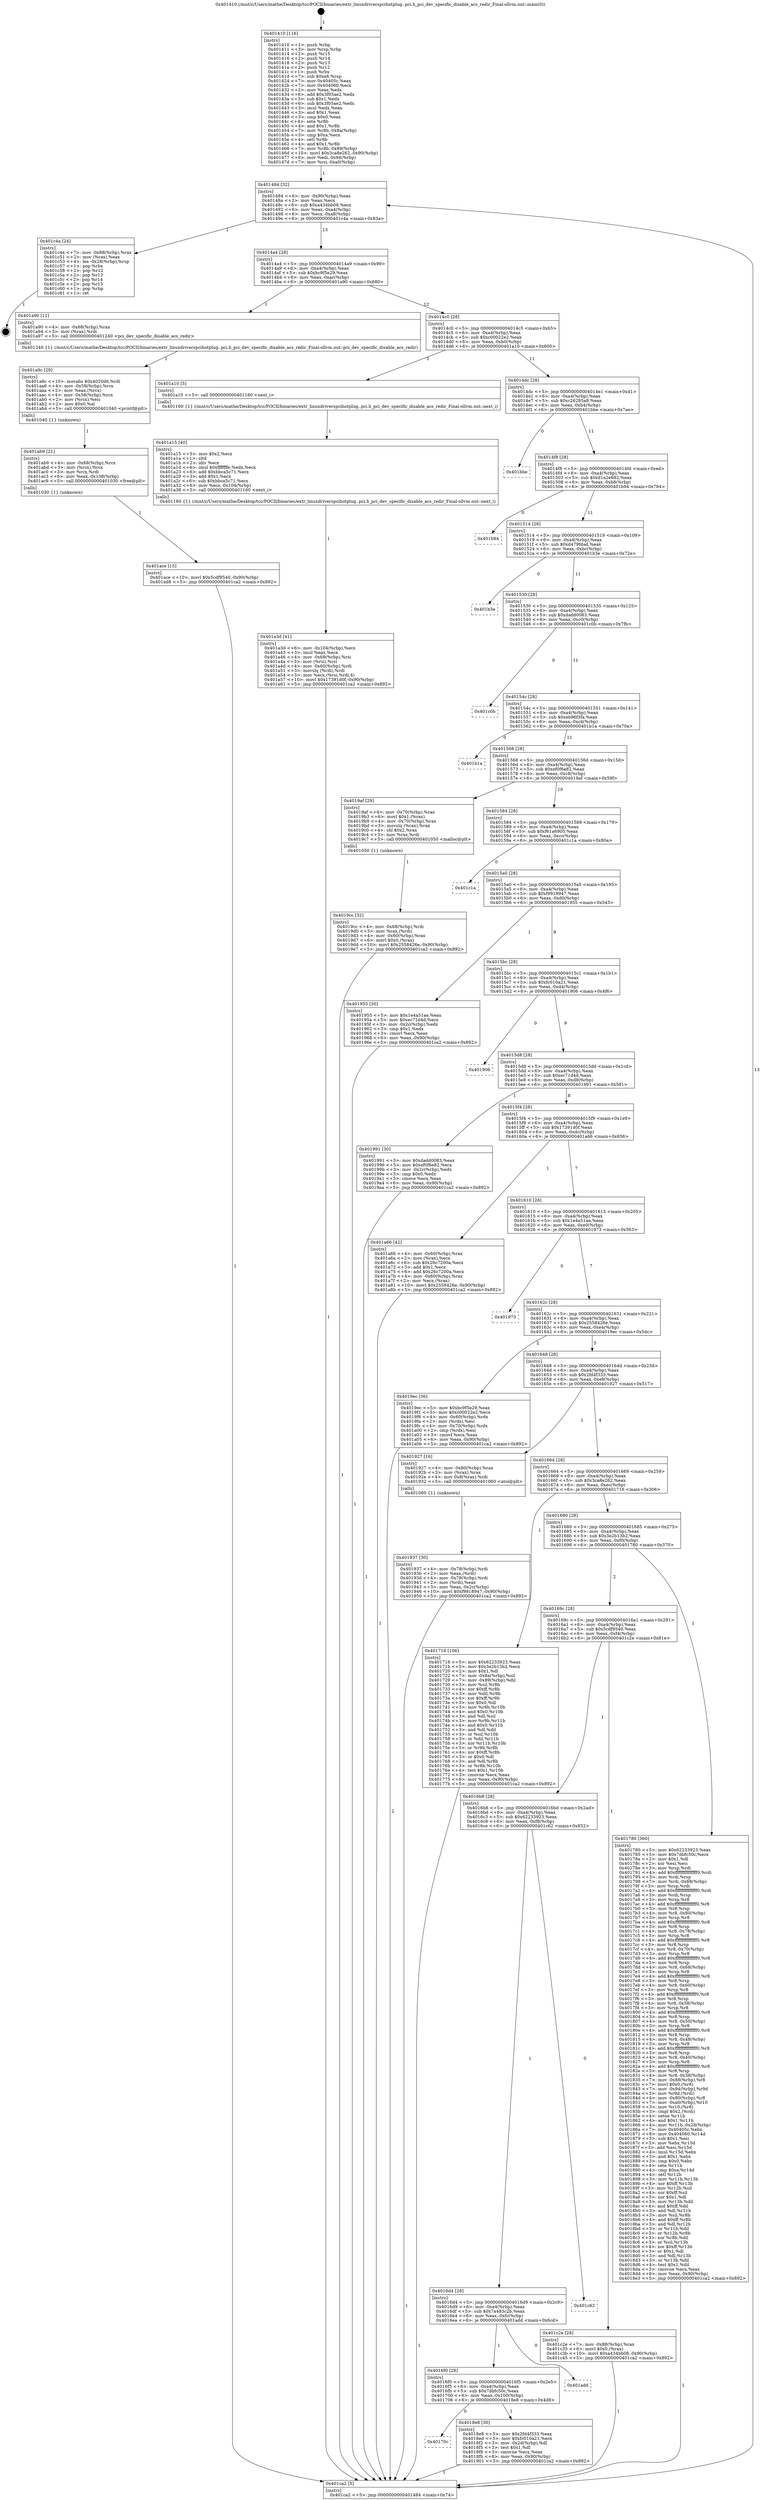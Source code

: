 digraph "0x401410" {
  label = "0x401410 (/mnt/c/Users/mathe/Desktop/tcc/POCII/binaries/extr_linuxdriverspcihotplug..pci.h_pci_dev_specific_disable_acs_redir_Final-ollvm.out::main(0))"
  labelloc = "t"
  node[shape=record]

  Entry [label="",width=0.3,height=0.3,shape=circle,fillcolor=black,style=filled]
  "0x401484" [label="{
     0x401484 [32]\l
     | [instrs]\l
     &nbsp;&nbsp;0x401484 \<+6\>: mov -0x90(%rbp),%eax\l
     &nbsp;&nbsp;0x40148a \<+2\>: mov %eax,%ecx\l
     &nbsp;&nbsp;0x40148c \<+6\>: sub $0xa434bb08,%ecx\l
     &nbsp;&nbsp;0x401492 \<+6\>: mov %eax,-0xa4(%rbp)\l
     &nbsp;&nbsp;0x401498 \<+6\>: mov %ecx,-0xa8(%rbp)\l
     &nbsp;&nbsp;0x40149e \<+6\>: je 0000000000401c4a \<main+0x83a\>\l
  }"]
  "0x401c4a" [label="{
     0x401c4a [24]\l
     | [instrs]\l
     &nbsp;&nbsp;0x401c4a \<+7\>: mov -0x88(%rbp),%rax\l
     &nbsp;&nbsp;0x401c51 \<+2\>: mov (%rax),%eax\l
     &nbsp;&nbsp;0x401c53 \<+4\>: lea -0x28(%rbp),%rsp\l
     &nbsp;&nbsp;0x401c57 \<+1\>: pop %rbx\l
     &nbsp;&nbsp;0x401c58 \<+2\>: pop %r12\l
     &nbsp;&nbsp;0x401c5a \<+2\>: pop %r13\l
     &nbsp;&nbsp;0x401c5c \<+2\>: pop %r14\l
     &nbsp;&nbsp;0x401c5e \<+2\>: pop %r15\l
     &nbsp;&nbsp;0x401c60 \<+1\>: pop %rbp\l
     &nbsp;&nbsp;0x401c61 \<+1\>: ret\l
  }"]
  "0x4014a4" [label="{
     0x4014a4 [28]\l
     | [instrs]\l
     &nbsp;&nbsp;0x4014a4 \<+5\>: jmp 00000000004014a9 \<main+0x99\>\l
     &nbsp;&nbsp;0x4014a9 \<+6\>: mov -0xa4(%rbp),%eax\l
     &nbsp;&nbsp;0x4014af \<+5\>: sub $0xbc9f5e29,%eax\l
     &nbsp;&nbsp;0x4014b4 \<+6\>: mov %eax,-0xac(%rbp)\l
     &nbsp;&nbsp;0x4014ba \<+6\>: je 0000000000401a90 \<main+0x680\>\l
  }"]
  Exit [label="",width=0.3,height=0.3,shape=circle,fillcolor=black,style=filled,peripheries=2]
  "0x401a90" [label="{
     0x401a90 [12]\l
     | [instrs]\l
     &nbsp;&nbsp;0x401a90 \<+4\>: mov -0x68(%rbp),%rax\l
     &nbsp;&nbsp;0x401a94 \<+3\>: mov (%rax),%rdi\l
     &nbsp;&nbsp;0x401a97 \<+5\>: call 0000000000401240 \<pci_dev_specific_disable_acs_redir\>\l
     | [calls]\l
     &nbsp;&nbsp;0x401240 \{1\} (/mnt/c/Users/mathe/Desktop/tcc/POCII/binaries/extr_linuxdriverspcihotplug..pci.h_pci_dev_specific_disable_acs_redir_Final-ollvm.out::pci_dev_specific_disable_acs_redir)\l
  }"]
  "0x4014c0" [label="{
     0x4014c0 [28]\l
     | [instrs]\l
     &nbsp;&nbsp;0x4014c0 \<+5\>: jmp 00000000004014c5 \<main+0xb5\>\l
     &nbsp;&nbsp;0x4014c5 \<+6\>: mov -0xa4(%rbp),%eax\l
     &nbsp;&nbsp;0x4014cb \<+5\>: sub $0xc00022e2,%eax\l
     &nbsp;&nbsp;0x4014d0 \<+6\>: mov %eax,-0xb0(%rbp)\l
     &nbsp;&nbsp;0x4014d6 \<+6\>: je 0000000000401a10 \<main+0x600\>\l
  }"]
  "0x401ace" [label="{
     0x401ace [15]\l
     | [instrs]\l
     &nbsp;&nbsp;0x401ace \<+10\>: movl $0x5cdf9540,-0x90(%rbp)\l
     &nbsp;&nbsp;0x401ad8 \<+5\>: jmp 0000000000401ca2 \<main+0x892\>\l
  }"]
  "0x401a10" [label="{
     0x401a10 [5]\l
     | [instrs]\l
     &nbsp;&nbsp;0x401a10 \<+5\>: call 0000000000401160 \<next_i\>\l
     | [calls]\l
     &nbsp;&nbsp;0x401160 \{1\} (/mnt/c/Users/mathe/Desktop/tcc/POCII/binaries/extr_linuxdriverspcihotplug..pci.h_pci_dev_specific_disable_acs_redir_Final-ollvm.out::next_i)\l
  }"]
  "0x4014dc" [label="{
     0x4014dc [28]\l
     | [instrs]\l
     &nbsp;&nbsp;0x4014dc \<+5\>: jmp 00000000004014e1 \<main+0xd1\>\l
     &nbsp;&nbsp;0x4014e1 \<+6\>: mov -0xa4(%rbp),%eax\l
     &nbsp;&nbsp;0x4014e7 \<+5\>: sub $0xc26285a8,%eax\l
     &nbsp;&nbsp;0x4014ec \<+6\>: mov %eax,-0xb4(%rbp)\l
     &nbsp;&nbsp;0x4014f2 \<+6\>: je 0000000000401bbe \<main+0x7ae\>\l
  }"]
  "0x401ab9" [label="{
     0x401ab9 [21]\l
     | [instrs]\l
     &nbsp;&nbsp;0x401ab9 \<+4\>: mov -0x68(%rbp),%rcx\l
     &nbsp;&nbsp;0x401abd \<+3\>: mov (%rcx),%rcx\l
     &nbsp;&nbsp;0x401ac0 \<+3\>: mov %rcx,%rdi\l
     &nbsp;&nbsp;0x401ac3 \<+6\>: mov %eax,-0x108(%rbp)\l
     &nbsp;&nbsp;0x401ac9 \<+5\>: call 0000000000401030 \<free@plt\>\l
     | [calls]\l
     &nbsp;&nbsp;0x401030 \{1\} (unknown)\l
  }"]
  "0x401bbe" [label="{
     0x401bbe\l
  }", style=dashed]
  "0x4014f8" [label="{
     0x4014f8 [28]\l
     | [instrs]\l
     &nbsp;&nbsp;0x4014f8 \<+5\>: jmp 00000000004014fd \<main+0xed\>\l
     &nbsp;&nbsp;0x4014fd \<+6\>: mov -0xa4(%rbp),%eax\l
     &nbsp;&nbsp;0x401503 \<+5\>: sub $0xd1a2e682,%eax\l
     &nbsp;&nbsp;0x401508 \<+6\>: mov %eax,-0xb8(%rbp)\l
     &nbsp;&nbsp;0x40150e \<+6\>: je 0000000000401b94 \<main+0x784\>\l
  }"]
  "0x401a9c" [label="{
     0x401a9c [29]\l
     | [instrs]\l
     &nbsp;&nbsp;0x401a9c \<+10\>: movabs $0x4020d6,%rdi\l
     &nbsp;&nbsp;0x401aa6 \<+4\>: mov -0x58(%rbp),%rcx\l
     &nbsp;&nbsp;0x401aaa \<+2\>: mov %eax,(%rcx)\l
     &nbsp;&nbsp;0x401aac \<+4\>: mov -0x58(%rbp),%rcx\l
     &nbsp;&nbsp;0x401ab0 \<+2\>: mov (%rcx),%esi\l
     &nbsp;&nbsp;0x401ab2 \<+2\>: mov $0x0,%al\l
     &nbsp;&nbsp;0x401ab4 \<+5\>: call 0000000000401040 \<printf@plt\>\l
     | [calls]\l
     &nbsp;&nbsp;0x401040 \{1\} (unknown)\l
  }"]
  "0x401b94" [label="{
     0x401b94\l
  }", style=dashed]
  "0x401514" [label="{
     0x401514 [28]\l
     | [instrs]\l
     &nbsp;&nbsp;0x401514 \<+5\>: jmp 0000000000401519 \<main+0x109\>\l
     &nbsp;&nbsp;0x401519 \<+6\>: mov -0xa4(%rbp),%eax\l
     &nbsp;&nbsp;0x40151f \<+5\>: sub $0xd479fdad,%eax\l
     &nbsp;&nbsp;0x401524 \<+6\>: mov %eax,-0xbc(%rbp)\l
     &nbsp;&nbsp;0x40152a \<+6\>: je 0000000000401b3e \<main+0x72e\>\l
  }"]
  "0x401a3d" [label="{
     0x401a3d [41]\l
     | [instrs]\l
     &nbsp;&nbsp;0x401a3d \<+6\>: mov -0x104(%rbp),%ecx\l
     &nbsp;&nbsp;0x401a43 \<+3\>: imul %eax,%ecx\l
     &nbsp;&nbsp;0x401a46 \<+4\>: mov -0x68(%rbp),%rsi\l
     &nbsp;&nbsp;0x401a4a \<+3\>: mov (%rsi),%rsi\l
     &nbsp;&nbsp;0x401a4d \<+4\>: mov -0x60(%rbp),%rdi\l
     &nbsp;&nbsp;0x401a51 \<+3\>: movslq (%rdi),%rdi\l
     &nbsp;&nbsp;0x401a54 \<+3\>: mov %ecx,(%rsi,%rdi,4)\l
     &nbsp;&nbsp;0x401a57 \<+10\>: movl $0x17391d0f,-0x90(%rbp)\l
     &nbsp;&nbsp;0x401a61 \<+5\>: jmp 0000000000401ca2 \<main+0x892\>\l
  }"]
  "0x401b3e" [label="{
     0x401b3e\l
  }", style=dashed]
  "0x401530" [label="{
     0x401530 [28]\l
     | [instrs]\l
     &nbsp;&nbsp;0x401530 \<+5\>: jmp 0000000000401535 \<main+0x125\>\l
     &nbsp;&nbsp;0x401535 \<+6\>: mov -0xa4(%rbp),%eax\l
     &nbsp;&nbsp;0x40153b \<+5\>: sub $0xdadd0083,%eax\l
     &nbsp;&nbsp;0x401540 \<+6\>: mov %eax,-0xc0(%rbp)\l
     &nbsp;&nbsp;0x401546 \<+6\>: je 0000000000401c0b \<main+0x7fb\>\l
  }"]
  "0x401a15" [label="{
     0x401a15 [40]\l
     | [instrs]\l
     &nbsp;&nbsp;0x401a15 \<+5\>: mov $0x2,%ecx\l
     &nbsp;&nbsp;0x401a1a \<+1\>: cltd\l
     &nbsp;&nbsp;0x401a1b \<+2\>: idiv %ecx\l
     &nbsp;&nbsp;0x401a1d \<+6\>: imul $0xfffffffe,%edx,%ecx\l
     &nbsp;&nbsp;0x401a23 \<+6\>: add $0xbbca5c71,%ecx\l
     &nbsp;&nbsp;0x401a29 \<+3\>: add $0x1,%ecx\l
     &nbsp;&nbsp;0x401a2c \<+6\>: sub $0xbbca5c71,%ecx\l
     &nbsp;&nbsp;0x401a32 \<+6\>: mov %ecx,-0x104(%rbp)\l
     &nbsp;&nbsp;0x401a38 \<+5\>: call 0000000000401160 \<next_i\>\l
     | [calls]\l
     &nbsp;&nbsp;0x401160 \{1\} (/mnt/c/Users/mathe/Desktop/tcc/POCII/binaries/extr_linuxdriverspcihotplug..pci.h_pci_dev_specific_disable_acs_redir_Final-ollvm.out::next_i)\l
  }"]
  "0x401c0b" [label="{
     0x401c0b\l
  }", style=dashed]
  "0x40154c" [label="{
     0x40154c [28]\l
     | [instrs]\l
     &nbsp;&nbsp;0x40154c \<+5\>: jmp 0000000000401551 \<main+0x141\>\l
     &nbsp;&nbsp;0x401551 \<+6\>: mov -0xa4(%rbp),%eax\l
     &nbsp;&nbsp;0x401557 \<+5\>: sub $0xeb96f3fa,%eax\l
     &nbsp;&nbsp;0x40155c \<+6\>: mov %eax,-0xc4(%rbp)\l
     &nbsp;&nbsp;0x401562 \<+6\>: je 0000000000401b1a \<main+0x70a\>\l
  }"]
  "0x4019cc" [label="{
     0x4019cc [32]\l
     | [instrs]\l
     &nbsp;&nbsp;0x4019cc \<+4\>: mov -0x68(%rbp),%rdi\l
     &nbsp;&nbsp;0x4019d0 \<+3\>: mov %rax,(%rdi)\l
     &nbsp;&nbsp;0x4019d3 \<+4\>: mov -0x60(%rbp),%rax\l
     &nbsp;&nbsp;0x4019d7 \<+6\>: movl $0x0,(%rax)\l
     &nbsp;&nbsp;0x4019dd \<+10\>: movl $0x2558426e,-0x90(%rbp)\l
     &nbsp;&nbsp;0x4019e7 \<+5\>: jmp 0000000000401ca2 \<main+0x892\>\l
  }"]
  "0x401b1a" [label="{
     0x401b1a\l
  }", style=dashed]
  "0x401568" [label="{
     0x401568 [28]\l
     | [instrs]\l
     &nbsp;&nbsp;0x401568 \<+5\>: jmp 000000000040156d \<main+0x15d\>\l
     &nbsp;&nbsp;0x40156d \<+6\>: mov -0xa4(%rbp),%eax\l
     &nbsp;&nbsp;0x401573 \<+5\>: sub $0xef0f6e82,%eax\l
     &nbsp;&nbsp;0x401578 \<+6\>: mov %eax,-0xc8(%rbp)\l
     &nbsp;&nbsp;0x40157e \<+6\>: je 00000000004019af \<main+0x59f\>\l
  }"]
  "0x401937" [label="{
     0x401937 [30]\l
     | [instrs]\l
     &nbsp;&nbsp;0x401937 \<+4\>: mov -0x78(%rbp),%rdi\l
     &nbsp;&nbsp;0x40193b \<+2\>: mov %eax,(%rdi)\l
     &nbsp;&nbsp;0x40193d \<+4\>: mov -0x78(%rbp),%rdi\l
     &nbsp;&nbsp;0x401941 \<+2\>: mov (%rdi),%eax\l
     &nbsp;&nbsp;0x401943 \<+3\>: mov %eax,-0x2c(%rbp)\l
     &nbsp;&nbsp;0x401946 \<+10\>: movl $0xf9918947,-0x90(%rbp)\l
     &nbsp;&nbsp;0x401950 \<+5\>: jmp 0000000000401ca2 \<main+0x892\>\l
  }"]
  "0x4019af" [label="{
     0x4019af [29]\l
     | [instrs]\l
     &nbsp;&nbsp;0x4019af \<+4\>: mov -0x70(%rbp),%rax\l
     &nbsp;&nbsp;0x4019b3 \<+6\>: movl $0x1,(%rax)\l
     &nbsp;&nbsp;0x4019b9 \<+4\>: mov -0x70(%rbp),%rax\l
     &nbsp;&nbsp;0x4019bd \<+3\>: movslq (%rax),%rax\l
     &nbsp;&nbsp;0x4019c0 \<+4\>: shl $0x2,%rax\l
     &nbsp;&nbsp;0x4019c4 \<+3\>: mov %rax,%rdi\l
     &nbsp;&nbsp;0x4019c7 \<+5\>: call 0000000000401050 \<malloc@plt\>\l
     | [calls]\l
     &nbsp;&nbsp;0x401050 \{1\} (unknown)\l
  }"]
  "0x401584" [label="{
     0x401584 [28]\l
     | [instrs]\l
     &nbsp;&nbsp;0x401584 \<+5\>: jmp 0000000000401589 \<main+0x179\>\l
     &nbsp;&nbsp;0x401589 \<+6\>: mov -0xa4(%rbp),%eax\l
     &nbsp;&nbsp;0x40158f \<+5\>: sub $0xf61a6905,%eax\l
     &nbsp;&nbsp;0x401594 \<+6\>: mov %eax,-0xcc(%rbp)\l
     &nbsp;&nbsp;0x40159a \<+6\>: je 0000000000401c1a \<main+0x80a\>\l
  }"]
  "0x40170c" [label="{
     0x40170c\l
  }", style=dashed]
  "0x401c1a" [label="{
     0x401c1a\l
  }", style=dashed]
  "0x4015a0" [label="{
     0x4015a0 [28]\l
     | [instrs]\l
     &nbsp;&nbsp;0x4015a0 \<+5\>: jmp 00000000004015a5 \<main+0x195\>\l
     &nbsp;&nbsp;0x4015a5 \<+6\>: mov -0xa4(%rbp),%eax\l
     &nbsp;&nbsp;0x4015ab \<+5\>: sub $0xf9918947,%eax\l
     &nbsp;&nbsp;0x4015b0 \<+6\>: mov %eax,-0xd0(%rbp)\l
     &nbsp;&nbsp;0x4015b6 \<+6\>: je 0000000000401955 \<main+0x545\>\l
  }"]
  "0x4018e8" [label="{
     0x4018e8 [30]\l
     | [instrs]\l
     &nbsp;&nbsp;0x4018e8 \<+5\>: mov $0x2fd4f333,%eax\l
     &nbsp;&nbsp;0x4018ed \<+5\>: mov $0xfc010a21,%ecx\l
     &nbsp;&nbsp;0x4018f2 \<+3\>: mov -0x2d(%rbp),%dl\l
     &nbsp;&nbsp;0x4018f5 \<+3\>: test $0x1,%dl\l
     &nbsp;&nbsp;0x4018f8 \<+3\>: cmovne %ecx,%eax\l
     &nbsp;&nbsp;0x4018fb \<+6\>: mov %eax,-0x90(%rbp)\l
     &nbsp;&nbsp;0x401901 \<+5\>: jmp 0000000000401ca2 \<main+0x892\>\l
  }"]
  "0x401955" [label="{
     0x401955 [30]\l
     | [instrs]\l
     &nbsp;&nbsp;0x401955 \<+5\>: mov $0x1e4a51ae,%eax\l
     &nbsp;&nbsp;0x40195a \<+5\>: mov $0xec71d4d,%ecx\l
     &nbsp;&nbsp;0x40195f \<+3\>: mov -0x2c(%rbp),%edx\l
     &nbsp;&nbsp;0x401962 \<+3\>: cmp $0x1,%edx\l
     &nbsp;&nbsp;0x401965 \<+3\>: cmovl %ecx,%eax\l
     &nbsp;&nbsp;0x401968 \<+6\>: mov %eax,-0x90(%rbp)\l
     &nbsp;&nbsp;0x40196e \<+5\>: jmp 0000000000401ca2 \<main+0x892\>\l
  }"]
  "0x4015bc" [label="{
     0x4015bc [28]\l
     | [instrs]\l
     &nbsp;&nbsp;0x4015bc \<+5\>: jmp 00000000004015c1 \<main+0x1b1\>\l
     &nbsp;&nbsp;0x4015c1 \<+6\>: mov -0xa4(%rbp),%eax\l
     &nbsp;&nbsp;0x4015c7 \<+5\>: sub $0xfc010a21,%eax\l
     &nbsp;&nbsp;0x4015cc \<+6\>: mov %eax,-0xd4(%rbp)\l
     &nbsp;&nbsp;0x4015d2 \<+6\>: je 0000000000401906 \<main+0x4f6\>\l
  }"]
  "0x4016f0" [label="{
     0x4016f0 [28]\l
     | [instrs]\l
     &nbsp;&nbsp;0x4016f0 \<+5\>: jmp 00000000004016f5 \<main+0x2e5\>\l
     &nbsp;&nbsp;0x4016f5 \<+6\>: mov -0xa4(%rbp),%eax\l
     &nbsp;&nbsp;0x4016fb \<+5\>: sub $0x7dbfc50c,%eax\l
     &nbsp;&nbsp;0x401700 \<+6\>: mov %eax,-0x100(%rbp)\l
     &nbsp;&nbsp;0x401706 \<+6\>: je 00000000004018e8 \<main+0x4d8\>\l
  }"]
  "0x401906" [label="{
     0x401906\l
  }", style=dashed]
  "0x4015d8" [label="{
     0x4015d8 [28]\l
     | [instrs]\l
     &nbsp;&nbsp;0x4015d8 \<+5\>: jmp 00000000004015dd \<main+0x1cd\>\l
     &nbsp;&nbsp;0x4015dd \<+6\>: mov -0xa4(%rbp),%eax\l
     &nbsp;&nbsp;0x4015e3 \<+5\>: sub $0xec71d4d,%eax\l
     &nbsp;&nbsp;0x4015e8 \<+6\>: mov %eax,-0xd8(%rbp)\l
     &nbsp;&nbsp;0x4015ee \<+6\>: je 0000000000401991 \<main+0x581\>\l
  }"]
  "0x401add" [label="{
     0x401add\l
  }", style=dashed]
  "0x401991" [label="{
     0x401991 [30]\l
     | [instrs]\l
     &nbsp;&nbsp;0x401991 \<+5\>: mov $0xdadd0083,%eax\l
     &nbsp;&nbsp;0x401996 \<+5\>: mov $0xef0f6e82,%ecx\l
     &nbsp;&nbsp;0x40199b \<+3\>: mov -0x2c(%rbp),%edx\l
     &nbsp;&nbsp;0x40199e \<+3\>: cmp $0x0,%edx\l
     &nbsp;&nbsp;0x4019a1 \<+3\>: cmove %ecx,%eax\l
     &nbsp;&nbsp;0x4019a4 \<+6\>: mov %eax,-0x90(%rbp)\l
     &nbsp;&nbsp;0x4019aa \<+5\>: jmp 0000000000401ca2 \<main+0x892\>\l
  }"]
  "0x4015f4" [label="{
     0x4015f4 [28]\l
     | [instrs]\l
     &nbsp;&nbsp;0x4015f4 \<+5\>: jmp 00000000004015f9 \<main+0x1e9\>\l
     &nbsp;&nbsp;0x4015f9 \<+6\>: mov -0xa4(%rbp),%eax\l
     &nbsp;&nbsp;0x4015ff \<+5\>: sub $0x17391d0f,%eax\l
     &nbsp;&nbsp;0x401604 \<+6\>: mov %eax,-0xdc(%rbp)\l
     &nbsp;&nbsp;0x40160a \<+6\>: je 0000000000401a66 \<main+0x656\>\l
  }"]
  "0x4016d4" [label="{
     0x4016d4 [28]\l
     | [instrs]\l
     &nbsp;&nbsp;0x4016d4 \<+5\>: jmp 00000000004016d9 \<main+0x2c9\>\l
     &nbsp;&nbsp;0x4016d9 \<+6\>: mov -0xa4(%rbp),%eax\l
     &nbsp;&nbsp;0x4016df \<+5\>: sub $0x7a483c2b,%eax\l
     &nbsp;&nbsp;0x4016e4 \<+6\>: mov %eax,-0xfc(%rbp)\l
     &nbsp;&nbsp;0x4016ea \<+6\>: je 0000000000401add \<main+0x6cd\>\l
  }"]
  "0x401a66" [label="{
     0x401a66 [42]\l
     | [instrs]\l
     &nbsp;&nbsp;0x401a66 \<+4\>: mov -0x60(%rbp),%rax\l
     &nbsp;&nbsp;0x401a6a \<+2\>: mov (%rax),%ecx\l
     &nbsp;&nbsp;0x401a6c \<+6\>: sub $0x26c7200a,%ecx\l
     &nbsp;&nbsp;0x401a72 \<+3\>: add $0x1,%ecx\l
     &nbsp;&nbsp;0x401a75 \<+6\>: add $0x26c7200a,%ecx\l
     &nbsp;&nbsp;0x401a7b \<+4\>: mov -0x60(%rbp),%rax\l
     &nbsp;&nbsp;0x401a7f \<+2\>: mov %ecx,(%rax)\l
     &nbsp;&nbsp;0x401a81 \<+10\>: movl $0x2558426e,-0x90(%rbp)\l
     &nbsp;&nbsp;0x401a8b \<+5\>: jmp 0000000000401ca2 \<main+0x892\>\l
  }"]
  "0x401610" [label="{
     0x401610 [28]\l
     | [instrs]\l
     &nbsp;&nbsp;0x401610 \<+5\>: jmp 0000000000401615 \<main+0x205\>\l
     &nbsp;&nbsp;0x401615 \<+6\>: mov -0xa4(%rbp),%eax\l
     &nbsp;&nbsp;0x40161b \<+5\>: sub $0x1e4a51ae,%eax\l
     &nbsp;&nbsp;0x401620 \<+6\>: mov %eax,-0xe0(%rbp)\l
     &nbsp;&nbsp;0x401626 \<+6\>: je 0000000000401973 \<main+0x563\>\l
  }"]
  "0x401c62" [label="{
     0x401c62\l
  }", style=dashed]
  "0x401973" [label="{
     0x401973\l
  }", style=dashed]
  "0x40162c" [label="{
     0x40162c [28]\l
     | [instrs]\l
     &nbsp;&nbsp;0x40162c \<+5\>: jmp 0000000000401631 \<main+0x221\>\l
     &nbsp;&nbsp;0x401631 \<+6\>: mov -0xa4(%rbp),%eax\l
     &nbsp;&nbsp;0x401637 \<+5\>: sub $0x2558426e,%eax\l
     &nbsp;&nbsp;0x40163c \<+6\>: mov %eax,-0xe4(%rbp)\l
     &nbsp;&nbsp;0x401642 \<+6\>: je 00000000004019ec \<main+0x5dc\>\l
  }"]
  "0x4016b8" [label="{
     0x4016b8 [28]\l
     | [instrs]\l
     &nbsp;&nbsp;0x4016b8 \<+5\>: jmp 00000000004016bd \<main+0x2ad\>\l
     &nbsp;&nbsp;0x4016bd \<+6\>: mov -0xa4(%rbp),%eax\l
     &nbsp;&nbsp;0x4016c3 \<+5\>: sub $0x62233923,%eax\l
     &nbsp;&nbsp;0x4016c8 \<+6\>: mov %eax,-0xf8(%rbp)\l
     &nbsp;&nbsp;0x4016ce \<+6\>: je 0000000000401c62 \<main+0x852\>\l
  }"]
  "0x4019ec" [label="{
     0x4019ec [36]\l
     | [instrs]\l
     &nbsp;&nbsp;0x4019ec \<+5\>: mov $0xbc9f5e29,%eax\l
     &nbsp;&nbsp;0x4019f1 \<+5\>: mov $0xc00022e2,%ecx\l
     &nbsp;&nbsp;0x4019f6 \<+4\>: mov -0x60(%rbp),%rdx\l
     &nbsp;&nbsp;0x4019fa \<+2\>: mov (%rdx),%esi\l
     &nbsp;&nbsp;0x4019fc \<+4\>: mov -0x70(%rbp),%rdx\l
     &nbsp;&nbsp;0x401a00 \<+2\>: cmp (%rdx),%esi\l
     &nbsp;&nbsp;0x401a02 \<+3\>: cmovl %ecx,%eax\l
     &nbsp;&nbsp;0x401a05 \<+6\>: mov %eax,-0x90(%rbp)\l
     &nbsp;&nbsp;0x401a0b \<+5\>: jmp 0000000000401ca2 \<main+0x892\>\l
  }"]
  "0x401648" [label="{
     0x401648 [28]\l
     | [instrs]\l
     &nbsp;&nbsp;0x401648 \<+5\>: jmp 000000000040164d \<main+0x23d\>\l
     &nbsp;&nbsp;0x40164d \<+6\>: mov -0xa4(%rbp),%eax\l
     &nbsp;&nbsp;0x401653 \<+5\>: sub $0x2fd4f333,%eax\l
     &nbsp;&nbsp;0x401658 \<+6\>: mov %eax,-0xe8(%rbp)\l
     &nbsp;&nbsp;0x40165e \<+6\>: je 0000000000401927 \<main+0x517\>\l
  }"]
  "0x401c2e" [label="{
     0x401c2e [28]\l
     | [instrs]\l
     &nbsp;&nbsp;0x401c2e \<+7\>: mov -0x88(%rbp),%rax\l
     &nbsp;&nbsp;0x401c35 \<+6\>: movl $0x0,(%rax)\l
     &nbsp;&nbsp;0x401c3b \<+10\>: movl $0xa434bb08,-0x90(%rbp)\l
     &nbsp;&nbsp;0x401c45 \<+5\>: jmp 0000000000401ca2 \<main+0x892\>\l
  }"]
  "0x401927" [label="{
     0x401927 [16]\l
     | [instrs]\l
     &nbsp;&nbsp;0x401927 \<+4\>: mov -0x80(%rbp),%rax\l
     &nbsp;&nbsp;0x40192b \<+3\>: mov (%rax),%rax\l
     &nbsp;&nbsp;0x40192e \<+4\>: mov 0x8(%rax),%rdi\l
     &nbsp;&nbsp;0x401932 \<+5\>: call 0000000000401060 \<atoi@plt\>\l
     | [calls]\l
     &nbsp;&nbsp;0x401060 \{1\} (unknown)\l
  }"]
  "0x401664" [label="{
     0x401664 [28]\l
     | [instrs]\l
     &nbsp;&nbsp;0x401664 \<+5\>: jmp 0000000000401669 \<main+0x259\>\l
     &nbsp;&nbsp;0x401669 \<+6\>: mov -0xa4(%rbp),%eax\l
     &nbsp;&nbsp;0x40166f \<+5\>: sub $0x3ca8e262,%eax\l
     &nbsp;&nbsp;0x401674 \<+6\>: mov %eax,-0xec(%rbp)\l
     &nbsp;&nbsp;0x40167a \<+6\>: je 0000000000401716 \<main+0x306\>\l
  }"]
  "0x40169c" [label="{
     0x40169c [28]\l
     | [instrs]\l
     &nbsp;&nbsp;0x40169c \<+5\>: jmp 00000000004016a1 \<main+0x291\>\l
     &nbsp;&nbsp;0x4016a1 \<+6\>: mov -0xa4(%rbp),%eax\l
     &nbsp;&nbsp;0x4016a7 \<+5\>: sub $0x5cdf9540,%eax\l
     &nbsp;&nbsp;0x4016ac \<+6\>: mov %eax,-0xf4(%rbp)\l
     &nbsp;&nbsp;0x4016b2 \<+6\>: je 0000000000401c2e \<main+0x81e\>\l
  }"]
  "0x401716" [label="{
     0x401716 [106]\l
     | [instrs]\l
     &nbsp;&nbsp;0x401716 \<+5\>: mov $0x62233923,%eax\l
     &nbsp;&nbsp;0x40171b \<+5\>: mov $0x3e2b13b2,%ecx\l
     &nbsp;&nbsp;0x401720 \<+2\>: mov $0x1,%dl\l
     &nbsp;&nbsp;0x401722 \<+7\>: mov -0x8a(%rbp),%sil\l
     &nbsp;&nbsp;0x401729 \<+7\>: mov -0x89(%rbp),%dil\l
     &nbsp;&nbsp;0x401730 \<+3\>: mov %sil,%r8b\l
     &nbsp;&nbsp;0x401733 \<+4\>: xor $0xff,%r8b\l
     &nbsp;&nbsp;0x401737 \<+3\>: mov %dil,%r9b\l
     &nbsp;&nbsp;0x40173a \<+4\>: xor $0xff,%r9b\l
     &nbsp;&nbsp;0x40173e \<+3\>: xor $0x0,%dl\l
     &nbsp;&nbsp;0x401741 \<+3\>: mov %r8b,%r10b\l
     &nbsp;&nbsp;0x401744 \<+4\>: and $0x0,%r10b\l
     &nbsp;&nbsp;0x401748 \<+3\>: and %dl,%sil\l
     &nbsp;&nbsp;0x40174b \<+3\>: mov %r9b,%r11b\l
     &nbsp;&nbsp;0x40174e \<+4\>: and $0x0,%r11b\l
     &nbsp;&nbsp;0x401752 \<+3\>: and %dl,%dil\l
     &nbsp;&nbsp;0x401755 \<+3\>: or %sil,%r10b\l
     &nbsp;&nbsp;0x401758 \<+3\>: or %dil,%r11b\l
     &nbsp;&nbsp;0x40175b \<+3\>: xor %r11b,%r10b\l
     &nbsp;&nbsp;0x40175e \<+3\>: or %r9b,%r8b\l
     &nbsp;&nbsp;0x401761 \<+4\>: xor $0xff,%r8b\l
     &nbsp;&nbsp;0x401765 \<+3\>: or $0x0,%dl\l
     &nbsp;&nbsp;0x401768 \<+3\>: and %dl,%r8b\l
     &nbsp;&nbsp;0x40176b \<+3\>: or %r8b,%r10b\l
     &nbsp;&nbsp;0x40176e \<+4\>: test $0x1,%r10b\l
     &nbsp;&nbsp;0x401772 \<+3\>: cmovne %ecx,%eax\l
     &nbsp;&nbsp;0x401775 \<+6\>: mov %eax,-0x90(%rbp)\l
     &nbsp;&nbsp;0x40177b \<+5\>: jmp 0000000000401ca2 \<main+0x892\>\l
  }"]
  "0x401680" [label="{
     0x401680 [28]\l
     | [instrs]\l
     &nbsp;&nbsp;0x401680 \<+5\>: jmp 0000000000401685 \<main+0x275\>\l
     &nbsp;&nbsp;0x401685 \<+6\>: mov -0xa4(%rbp),%eax\l
     &nbsp;&nbsp;0x40168b \<+5\>: sub $0x3e2b13b2,%eax\l
     &nbsp;&nbsp;0x401690 \<+6\>: mov %eax,-0xf0(%rbp)\l
     &nbsp;&nbsp;0x401696 \<+6\>: je 0000000000401780 \<main+0x370\>\l
  }"]
  "0x401ca2" [label="{
     0x401ca2 [5]\l
     | [instrs]\l
     &nbsp;&nbsp;0x401ca2 \<+5\>: jmp 0000000000401484 \<main+0x74\>\l
  }"]
  "0x401410" [label="{
     0x401410 [116]\l
     | [instrs]\l
     &nbsp;&nbsp;0x401410 \<+1\>: push %rbp\l
     &nbsp;&nbsp;0x401411 \<+3\>: mov %rsp,%rbp\l
     &nbsp;&nbsp;0x401414 \<+2\>: push %r15\l
     &nbsp;&nbsp;0x401416 \<+2\>: push %r14\l
     &nbsp;&nbsp;0x401418 \<+2\>: push %r13\l
     &nbsp;&nbsp;0x40141a \<+2\>: push %r12\l
     &nbsp;&nbsp;0x40141c \<+1\>: push %rbx\l
     &nbsp;&nbsp;0x40141d \<+7\>: sub $0xe8,%rsp\l
     &nbsp;&nbsp;0x401424 \<+7\>: mov 0x40405c,%eax\l
     &nbsp;&nbsp;0x40142b \<+7\>: mov 0x404060,%ecx\l
     &nbsp;&nbsp;0x401432 \<+2\>: mov %eax,%edx\l
     &nbsp;&nbsp;0x401434 \<+6\>: add $0x3f05ae2,%edx\l
     &nbsp;&nbsp;0x40143a \<+3\>: sub $0x1,%edx\l
     &nbsp;&nbsp;0x40143d \<+6\>: sub $0x3f05ae2,%edx\l
     &nbsp;&nbsp;0x401443 \<+3\>: imul %edx,%eax\l
     &nbsp;&nbsp;0x401446 \<+3\>: and $0x1,%eax\l
     &nbsp;&nbsp;0x401449 \<+3\>: cmp $0x0,%eax\l
     &nbsp;&nbsp;0x40144c \<+4\>: sete %r8b\l
     &nbsp;&nbsp;0x401450 \<+4\>: and $0x1,%r8b\l
     &nbsp;&nbsp;0x401454 \<+7\>: mov %r8b,-0x8a(%rbp)\l
     &nbsp;&nbsp;0x40145b \<+3\>: cmp $0xa,%ecx\l
     &nbsp;&nbsp;0x40145e \<+4\>: setl %r8b\l
     &nbsp;&nbsp;0x401462 \<+4\>: and $0x1,%r8b\l
     &nbsp;&nbsp;0x401466 \<+7\>: mov %r8b,-0x89(%rbp)\l
     &nbsp;&nbsp;0x40146d \<+10\>: movl $0x3ca8e262,-0x90(%rbp)\l
     &nbsp;&nbsp;0x401477 \<+6\>: mov %edi,-0x94(%rbp)\l
     &nbsp;&nbsp;0x40147d \<+7\>: mov %rsi,-0xa0(%rbp)\l
  }"]
  "0x401780" [label="{
     0x401780 [360]\l
     | [instrs]\l
     &nbsp;&nbsp;0x401780 \<+5\>: mov $0x62233923,%eax\l
     &nbsp;&nbsp;0x401785 \<+5\>: mov $0x7dbfc50c,%ecx\l
     &nbsp;&nbsp;0x40178a \<+2\>: mov $0x1,%dl\l
     &nbsp;&nbsp;0x40178c \<+2\>: xor %esi,%esi\l
     &nbsp;&nbsp;0x40178e \<+3\>: mov %rsp,%rdi\l
     &nbsp;&nbsp;0x401791 \<+4\>: add $0xfffffffffffffff0,%rdi\l
     &nbsp;&nbsp;0x401795 \<+3\>: mov %rdi,%rsp\l
     &nbsp;&nbsp;0x401798 \<+7\>: mov %rdi,-0x88(%rbp)\l
     &nbsp;&nbsp;0x40179f \<+3\>: mov %rsp,%rdi\l
     &nbsp;&nbsp;0x4017a2 \<+4\>: add $0xfffffffffffffff0,%rdi\l
     &nbsp;&nbsp;0x4017a6 \<+3\>: mov %rdi,%rsp\l
     &nbsp;&nbsp;0x4017a9 \<+3\>: mov %rsp,%r8\l
     &nbsp;&nbsp;0x4017ac \<+4\>: add $0xfffffffffffffff0,%r8\l
     &nbsp;&nbsp;0x4017b0 \<+3\>: mov %r8,%rsp\l
     &nbsp;&nbsp;0x4017b3 \<+4\>: mov %r8,-0x80(%rbp)\l
     &nbsp;&nbsp;0x4017b7 \<+3\>: mov %rsp,%r8\l
     &nbsp;&nbsp;0x4017ba \<+4\>: add $0xfffffffffffffff0,%r8\l
     &nbsp;&nbsp;0x4017be \<+3\>: mov %r8,%rsp\l
     &nbsp;&nbsp;0x4017c1 \<+4\>: mov %r8,-0x78(%rbp)\l
     &nbsp;&nbsp;0x4017c5 \<+3\>: mov %rsp,%r8\l
     &nbsp;&nbsp;0x4017c8 \<+4\>: add $0xfffffffffffffff0,%r8\l
     &nbsp;&nbsp;0x4017cc \<+3\>: mov %r8,%rsp\l
     &nbsp;&nbsp;0x4017cf \<+4\>: mov %r8,-0x70(%rbp)\l
     &nbsp;&nbsp;0x4017d3 \<+3\>: mov %rsp,%r8\l
     &nbsp;&nbsp;0x4017d6 \<+4\>: add $0xfffffffffffffff0,%r8\l
     &nbsp;&nbsp;0x4017da \<+3\>: mov %r8,%rsp\l
     &nbsp;&nbsp;0x4017dd \<+4\>: mov %r8,-0x68(%rbp)\l
     &nbsp;&nbsp;0x4017e1 \<+3\>: mov %rsp,%r8\l
     &nbsp;&nbsp;0x4017e4 \<+4\>: add $0xfffffffffffffff0,%r8\l
     &nbsp;&nbsp;0x4017e8 \<+3\>: mov %r8,%rsp\l
     &nbsp;&nbsp;0x4017eb \<+4\>: mov %r8,-0x60(%rbp)\l
     &nbsp;&nbsp;0x4017ef \<+3\>: mov %rsp,%r8\l
     &nbsp;&nbsp;0x4017f2 \<+4\>: add $0xfffffffffffffff0,%r8\l
     &nbsp;&nbsp;0x4017f6 \<+3\>: mov %r8,%rsp\l
     &nbsp;&nbsp;0x4017f9 \<+4\>: mov %r8,-0x58(%rbp)\l
     &nbsp;&nbsp;0x4017fd \<+3\>: mov %rsp,%r8\l
     &nbsp;&nbsp;0x401800 \<+4\>: add $0xfffffffffffffff0,%r8\l
     &nbsp;&nbsp;0x401804 \<+3\>: mov %r8,%rsp\l
     &nbsp;&nbsp;0x401807 \<+4\>: mov %r8,-0x50(%rbp)\l
     &nbsp;&nbsp;0x40180b \<+3\>: mov %rsp,%r8\l
     &nbsp;&nbsp;0x40180e \<+4\>: add $0xfffffffffffffff0,%r8\l
     &nbsp;&nbsp;0x401812 \<+3\>: mov %r8,%rsp\l
     &nbsp;&nbsp;0x401815 \<+4\>: mov %r8,-0x48(%rbp)\l
     &nbsp;&nbsp;0x401819 \<+3\>: mov %rsp,%r8\l
     &nbsp;&nbsp;0x40181c \<+4\>: add $0xfffffffffffffff0,%r8\l
     &nbsp;&nbsp;0x401820 \<+3\>: mov %r8,%rsp\l
     &nbsp;&nbsp;0x401823 \<+4\>: mov %r8,-0x40(%rbp)\l
     &nbsp;&nbsp;0x401827 \<+3\>: mov %rsp,%r8\l
     &nbsp;&nbsp;0x40182a \<+4\>: add $0xfffffffffffffff0,%r8\l
     &nbsp;&nbsp;0x40182e \<+3\>: mov %r8,%rsp\l
     &nbsp;&nbsp;0x401831 \<+4\>: mov %r8,-0x38(%rbp)\l
     &nbsp;&nbsp;0x401835 \<+7\>: mov -0x88(%rbp),%r8\l
     &nbsp;&nbsp;0x40183c \<+7\>: movl $0x0,(%r8)\l
     &nbsp;&nbsp;0x401843 \<+7\>: mov -0x94(%rbp),%r9d\l
     &nbsp;&nbsp;0x40184a \<+3\>: mov %r9d,(%rdi)\l
     &nbsp;&nbsp;0x40184d \<+4\>: mov -0x80(%rbp),%r8\l
     &nbsp;&nbsp;0x401851 \<+7\>: mov -0xa0(%rbp),%r10\l
     &nbsp;&nbsp;0x401858 \<+3\>: mov %r10,(%r8)\l
     &nbsp;&nbsp;0x40185b \<+3\>: cmpl $0x2,(%rdi)\l
     &nbsp;&nbsp;0x40185e \<+4\>: setne %r11b\l
     &nbsp;&nbsp;0x401862 \<+4\>: and $0x1,%r11b\l
     &nbsp;&nbsp;0x401866 \<+4\>: mov %r11b,-0x2d(%rbp)\l
     &nbsp;&nbsp;0x40186a \<+7\>: mov 0x40405c,%ebx\l
     &nbsp;&nbsp;0x401871 \<+8\>: mov 0x404060,%r14d\l
     &nbsp;&nbsp;0x401879 \<+3\>: sub $0x1,%esi\l
     &nbsp;&nbsp;0x40187c \<+3\>: mov %ebx,%r15d\l
     &nbsp;&nbsp;0x40187f \<+3\>: add %esi,%r15d\l
     &nbsp;&nbsp;0x401882 \<+4\>: imul %r15d,%ebx\l
     &nbsp;&nbsp;0x401886 \<+3\>: and $0x1,%ebx\l
     &nbsp;&nbsp;0x401889 \<+3\>: cmp $0x0,%ebx\l
     &nbsp;&nbsp;0x40188c \<+4\>: sete %r11b\l
     &nbsp;&nbsp;0x401890 \<+4\>: cmp $0xa,%r14d\l
     &nbsp;&nbsp;0x401894 \<+4\>: setl %r12b\l
     &nbsp;&nbsp;0x401898 \<+3\>: mov %r11b,%r13b\l
     &nbsp;&nbsp;0x40189b \<+4\>: xor $0xff,%r13b\l
     &nbsp;&nbsp;0x40189f \<+3\>: mov %r12b,%sil\l
     &nbsp;&nbsp;0x4018a2 \<+4\>: xor $0xff,%sil\l
     &nbsp;&nbsp;0x4018a6 \<+3\>: xor $0x1,%dl\l
     &nbsp;&nbsp;0x4018a9 \<+3\>: mov %r13b,%dil\l
     &nbsp;&nbsp;0x4018ac \<+4\>: and $0xff,%dil\l
     &nbsp;&nbsp;0x4018b0 \<+3\>: and %dl,%r11b\l
     &nbsp;&nbsp;0x4018b3 \<+3\>: mov %sil,%r8b\l
     &nbsp;&nbsp;0x4018b6 \<+4\>: and $0xff,%r8b\l
     &nbsp;&nbsp;0x4018ba \<+3\>: and %dl,%r12b\l
     &nbsp;&nbsp;0x4018bd \<+3\>: or %r11b,%dil\l
     &nbsp;&nbsp;0x4018c0 \<+3\>: or %r12b,%r8b\l
     &nbsp;&nbsp;0x4018c3 \<+3\>: xor %r8b,%dil\l
     &nbsp;&nbsp;0x4018c6 \<+3\>: or %sil,%r13b\l
     &nbsp;&nbsp;0x4018c9 \<+4\>: xor $0xff,%r13b\l
     &nbsp;&nbsp;0x4018cd \<+3\>: or $0x1,%dl\l
     &nbsp;&nbsp;0x4018d0 \<+3\>: and %dl,%r13b\l
     &nbsp;&nbsp;0x4018d3 \<+3\>: or %r13b,%dil\l
     &nbsp;&nbsp;0x4018d6 \<+4\>: test $0x1,%dil\l
     &nbsp;&nbsp;0x4018da \<+3\>: cmovne %ecx,%eax\l
     &nbsp;&nbsp;0x4018dd \<+6\>: mov %eax,-0x90(%rbp)\l
     &nbsp;&nbsp;0x4018e3 \<+5\>: jmp 0000000000401ca2 \<main+0x892\>\l
  }"]
  Entry -> "0x401410" [label=" 1"]
  "0x401484" -> "0x401c4a" [label=" 1"]
  "0x401484" -> "0x4014a4" [label=" 13"]
  "0x401c4a" -> Exit [label=" 1"]
  "0x4014a4" -> "0x401a90" [label=" 1"]
  "0x4014a4" -> "0x4014c0" [label=" 12"]
  "0x401c2e" -> "0x401ca2" [label=" 1"]
  "0x4014c0" -> "0x401a10" [label=" 1"]
  "0x4014c0" -> "0x4014dc" [label=" 11"]
  "0x401ace" -> "0x401ca2" [label=" 1"]
  "0x4014dc" -> "0x401bbe" [label=" 0"]
  "0x4014dc" -> "0x4014f8" [label=" 11"]
  "0x401ab9" -> "0x401ace" [label=" 1"]
  "0x4014f8" -> "0x401b94" [label=" 0"]
  "0x4014f8" -> "0x401514" [label=" 11"]
  "0x401a9c" -> "0x401ab9" [label=" 1"]
  "0x401514" -> "0x401b3e" [label=" 0"]
  "0x401514" -> "0x401530" [label=" 11"]
  "0x401a90" -> "0x401a9c" [label=" 1"]
  "0x401530" -> "0x401c0b" [label=" 0"]
  "0x401530" -> "0x40154c" [label=" 11"]
  "0x401a66" -> "0x401ca2" [label=" 1"]
  "0x40154c" -> "0x401b1a" [label=" 0"]
  "0x40154c" -> "0x401568" [label=" 11"]
  "0x401a3d" -> "0x401ca2" [label=" 1"]
  "0x401568" -> "0x4019af" [label=" 1"]
  "0x401568" -> "0x401584" [label=" 10"]
  "0x401a15" -> "0x401a3d" [label=" 1"]
  "0x401584" -> "0x401c1a" [label=" 0"]
  "0x401584" -> "0x4015a0" [label=" 10"]
  "0x401a10" -> "0x401a15" [label=" 1"]
  "0x4015a0" -> "0x401955" [label=" 1"]
  "0x4015a0" -> "0x4015bc" [label=" 9"]
  "0x4019ec" -> "0x401ca2" [label=" 2"]
  "0x4015bc" -> "0x401906" [label=" 0"]
  "0x4015bc" -> "0x4015d8" [label=" 9"]
  "0x4019af" -> "0x4019cc" [label=" 1"]
  "0x4015d8" -> "0x401991" [label=" 1"]
  "0x4015d8" -> "0x4015f4" [label=" 8"]
  "0x401991" -> "0x401ca2" [label=" 1"]
  "0x4015f4" -> "0x401a66" [label=" 1"]
  "0x4015f4" -> "0x401610" [label=" 7"]
  "0x401937" -> "0x401ca2" [label=" 1"]
  "0x401610" -> "0x401973" [label=" 0"]
  "0x401610" -> "0x40162c" [label=" 7"]
  "0x401927" -> "0x401937" [label=" 1"]
  "0x40162c" -> "0x4019ec" [label=" 2"]
  "0x40162c" -> "0x401648" [label=" 5"]
  "0x4016f0" -> "0x40170c" [label=" 0"]
  "0x401648" -> "0x401927" [label=" 1"]
  "0x401648" -> "0x401664" [label=" 4"]
  "0x4016f0" -> "0x4018e8" [label=" 1"]
  "0x401664" -> "0x401716" [label=" 1"]
  "0x401664" -> "0x401680" [label=" 3"]
  "0x401716" -> "0x401ca2" [label=" 1"]
  "0x401410" -> "0x401484" [label=" 1"]
  "0x401ca2" -> "0x401484" [label=" 13"]
  "0x4016d4" -> "0x401add" [label=" 0"]
  "0x401680" -> "0x401780" [label=" 1"]
  "0x401680" -> "0x40169c" [label=" 2"]
  "0x4016d4" -> "0x4016f0" [label=" 1"]
  "0x401780" -> "0x401ca2" [label=" 1"]
  "0x4019cc" -> "0x401ca2" [label=" 1"]
  "0x40169c" -> "0x401c2e" [label=" 1"]
  "0x40169c" -> "0x4016b8" [label=" 1"]
  "0x4018e8" -> "0x401ca2" [label=" 1"]
  "0x4016b8" -> "0x401c62" [label=" 0"]
  "0x4016b8" -> "0x4016d4" [label=" 1"]
  "0x401955" -> "0x401ca2" [label=" 1"]
}
